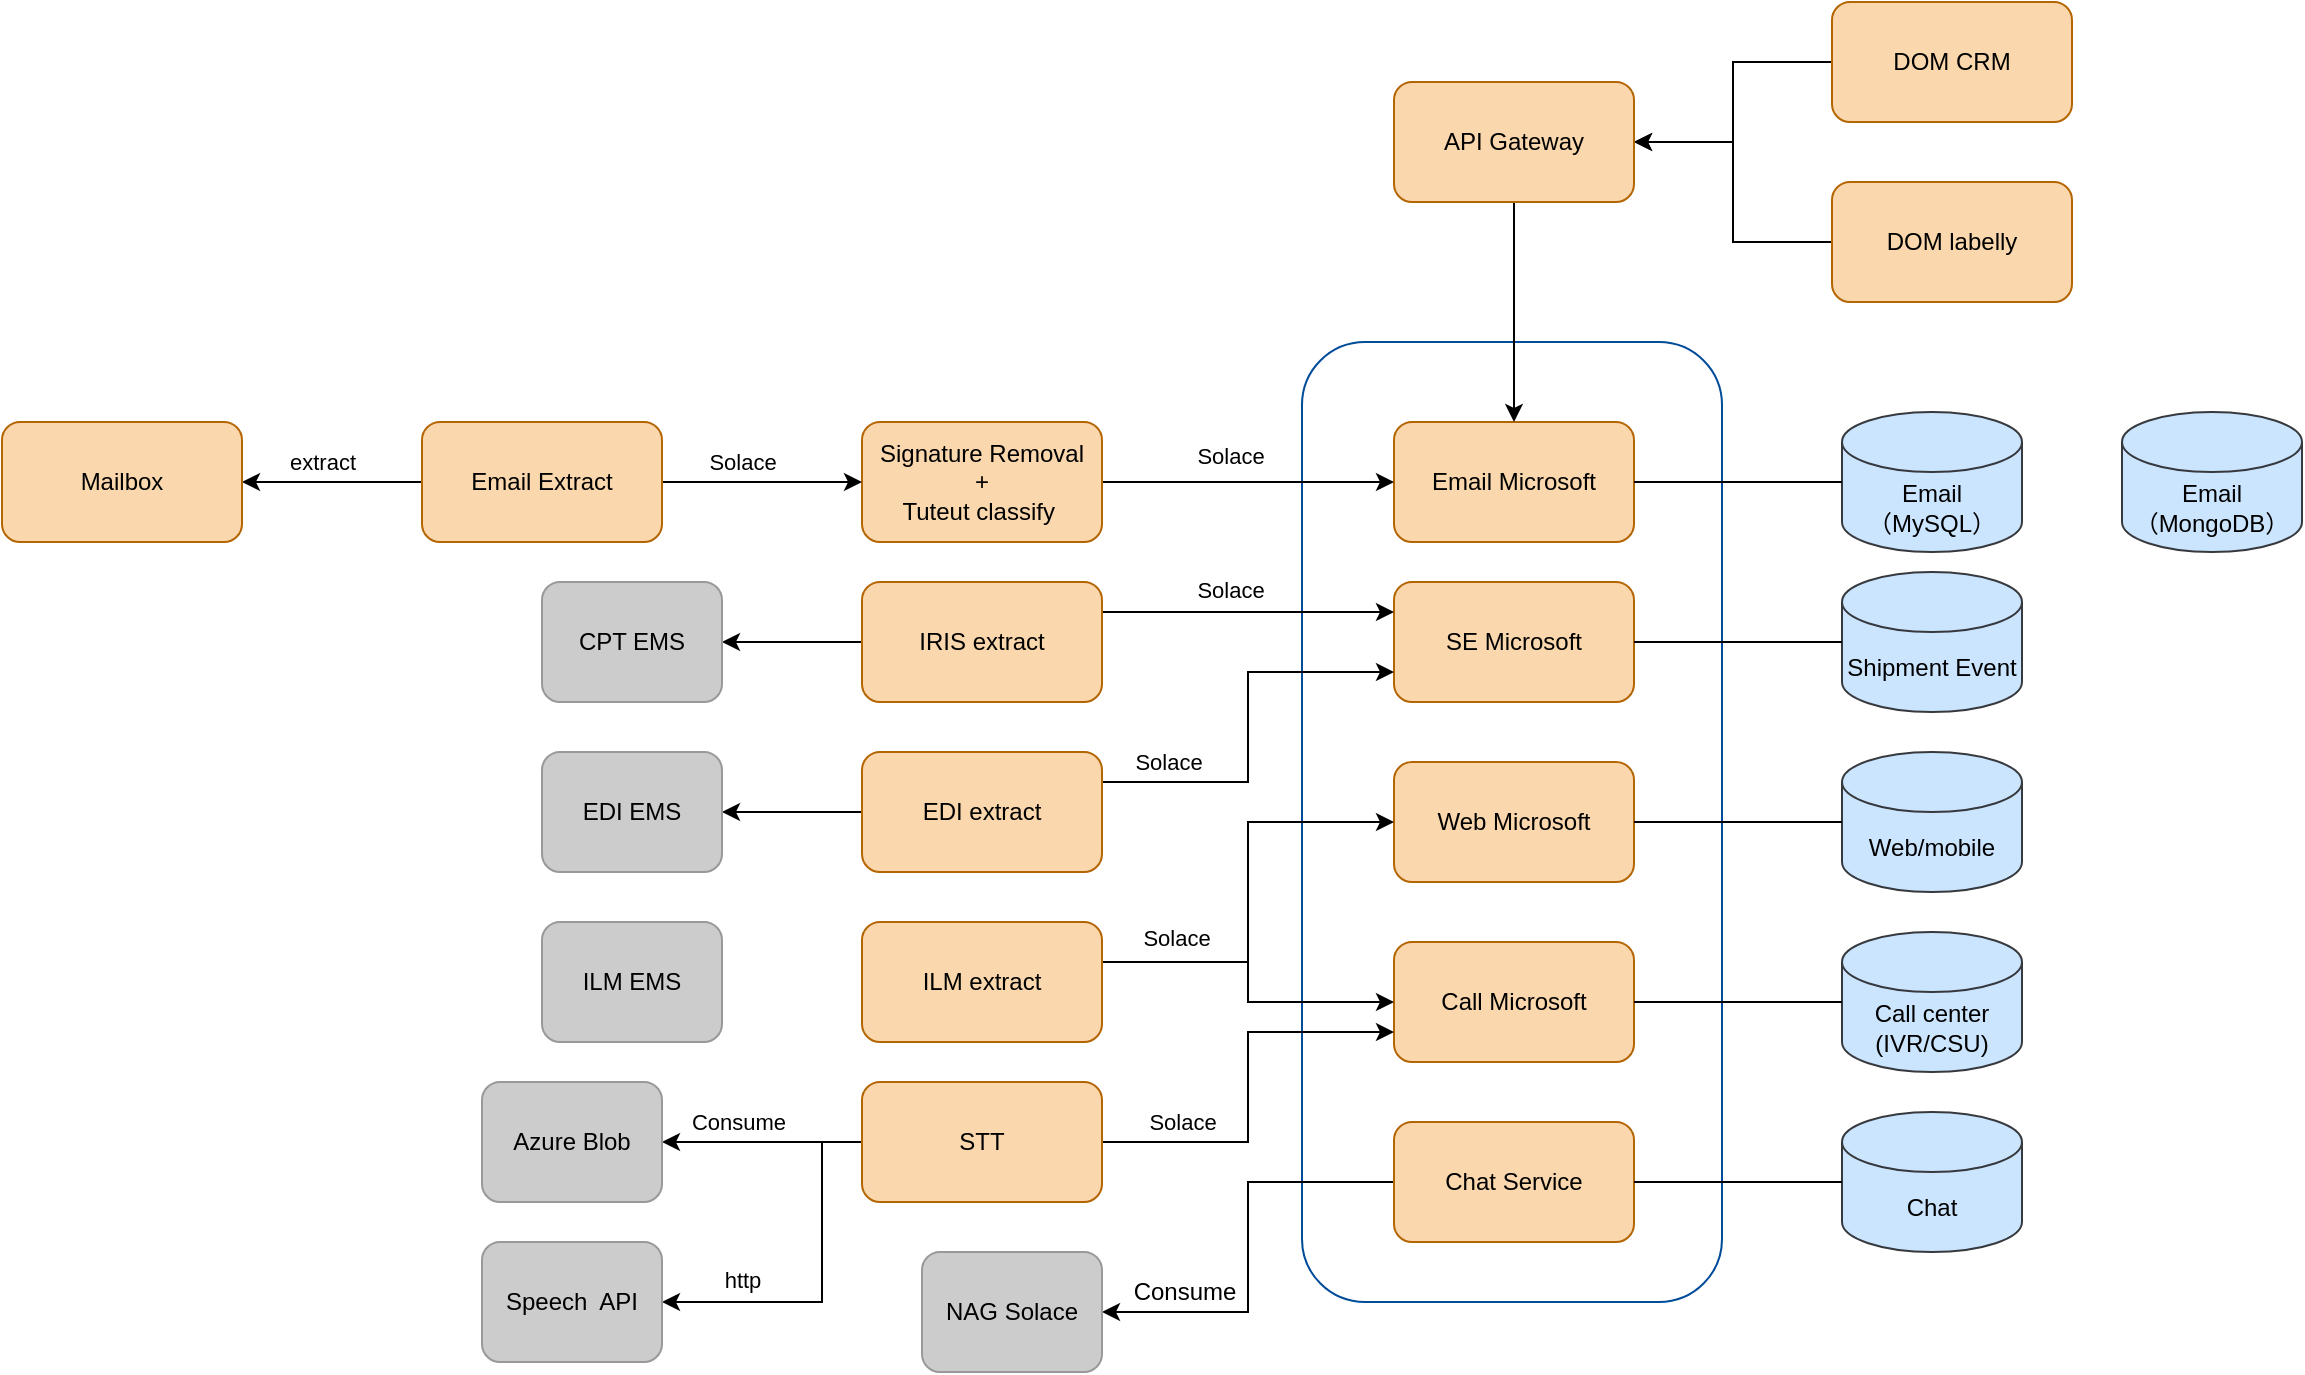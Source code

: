 <mxfile version="14.4.8" type="github">
  <diagram id="49KzD0q_o52CGu3O8EtS" name="Page-1">
    <mxGraphModel dx="2249" dy="1931" grid="1" gridSize="10" guides="1" tooltips="1" connect="1" arrows="1" fold="1" page="1" pageScale="1" pageWidth="827" pageHeight="1169" math="0" shadow="0">
      <root>
        <mxCell id="0" />
        <mxCell id="1" parent="0" />
        <mxCell id="RPP7evLBG8meGlh0PdTi-4" value="" style="rounded=1;whiteSpace=wrap;html=1;fillColor=none;strokeColor=#004C99;" vertex="1" parent="1">
          <mxGeometry x="450" y="130" width="210" height="480" as="geometry" />
        </mxCell>
        <mxCell id="RPP7evLBG8meGlh0PdTi-5" value="Email Microsoft" style="rounded=1;whiteSpace=wrap;html=1;strokeColor=#b46504;fillColor=#fad7ac;" vertex="1" parent="1">
          <mxGeometry x="496" y="170" width="120" height="60" as="geometry" />
        </mxCell>
        <mxCell id="RPP7evLBG8meGlh0PdTi-6" value="SE Microsoft" style="rounded=1;whiteSpace=wrap;html=1;strokeColor=#b46504;fillColor=#fad7ac;" vertex="1" parent="1">
          <mxGeometry x="496" y="250" width="120" height="60" as="geometry" />
        </mxCell>
        <mxCell id="RPP7evLBG8meGlh0PdTi-7" value="Web Microsoft" style="rounded=1;whiteSpace=wrap;html=1;strokeColor=#b46504;fillColor=#fad7ac;" vertex="1" parent="1">
          <mxGeometry x="496" y="340" width="120" height="60" as="geometry" />
        </mxCell>
        <mxCell id="RPP7evLBG8meGlh0PdTi-8" value="Call Microsoft" style="rounded=1;whiteSpace=wrap;html=1;strokeColor=#b46504;fillColor=#fad7ac;" vertex="1" parent="1">
          <mxGeometry x="496" y="430" width="120" height="60" as="geometry" />
        </mxCell>
        <mxCell id="RPP7evLBG8meGlh0PdTi-66" style="edgeStyle=orthogonalEdgeStyle;rounded=0;orthogonalLoop=1;jettySize=auto;html=1;entryX=1;entryY=0.5;entryDx=0;entryDy=0;" edge="1" parent="1" source="RPP7evLBG8meGlh0PdTi-9" target="RPP7evLBG8meGlh0PdTi-65">
          <mxGeometry relative="1" as="geometry" />
        </mxCell>
        <mxCell id="RPP7evLBG8meGlh0PdTi-9" value="Chat Service" style="rounded=1;whiteSpace=wrap;html=1;strokeColor=#b46504;fillColor=#fad7ac;" vertex="1" parent="1">
          <mxGeometry x="496" y="520" width="120" height="60" as="geometry" />
        </mxCell>
        <mxCell id="RPP7evLBG8meGlh0PdTi-10" value="Call center &lt;br&gt;(IVR/CSU)" style="shape=cylinder3;whiteSpace=wrap;html=1;boundedLbl=1;backgroundOutline=1;size=15;strokeColor=#36393d;fillColor=#cce5ff;" vertex="1" parent="1">
          <mxGeometry x="720" y="425" width="90" height="70" as="geometry" />
        </mxCell>
        <mxCell id="RPP7evLBG8meGlh0PdTi-12" value="Web/mobile" style="shape=cylinder3;whiteSpace=wrap;html=1;boundedLbl=1;backgroundOutline=1;size=15;strokeColor=#36393d;fillColor=#cce5ff;" vertex="1" parent="1">
          <mxGeometry x="720" y="335" width="90" height="70" as="geometry" />
        </mxCell>
        <mxCell id="RPP7evLBG8meGlh0PdTi-13" value="Email&lt;br&gt;（MySQL）" style="shape=cylinder3;whiteSpace=wrap;html=1;boundedLbl=1;backgroundOutline=1;size=15;strokeColor=#36393d;fillColor=#cce5ff;" vertex="1" parent="1">
          <mxGeometry x="720" y="165" width="90" height="70" as="geometry" />
        </mxCell>
        <mxCell id="RPP7evLBG8meGlh0PdTi-14" value="Shipment Event" style="shape=cylinder3;whiteSpace=wrap;html=1;boundedLbl=1;backgroundOutline=1;size=15;strokeColor=#36393d;fillColor=#cce5ff;" vertex="1" parent="1">
          <mxGeometry x="720" y="245" width="90" height="70" as="geometry" />
        </mxCell>
        <mxCell id="RPP7evLBG8meGlh0PdTi-15" value="Email&lt;br&gt;（MongoDB）" style="shape=cylinder3;whiteSpace=wrap;html=1;boundedLbl=1;backgroundOutline=1;size=15;strokeColor=#36393d;fillColor=#cce5ff;" vertex="1" parent="1">
          <mxGeometry x="860" y="165" width="90" height="70" as="geometry" />
        </mxCell>
        <mxCell id="RPP7evLBG8meGlh0PdTi-16" value="Chat" style="shape=cylinder3;whiteSpace=wrap;html=1;boundedLbl=1;backgroundOutline=1;size=15;strokeColor=#36393d;fillColor=#cce5ff;" vertex="1" parent="1">
          <mxGeometry x="720" y="515" width="90" height="70" as="geometry" />
        </mxCell>
        <mxCell id="RPP7evLBG8meGlh0PdTi-24" style="edgeStyle=orthogonalEdgeStyle;rounded=0;orthogonalLoop=1;jettySize=auto;html=1;entryX=0;entryY=0.5;entryDx=0;entryDy=0;" edge="1" parent="1" source="RPP7evLBG8meGlh0PdTi-17" target="RPP7evLBG8meGlh0PdTi-5">
          <mxGeometry relative="1" as="geometry" />
        </mxCell>
        <mxCell id="RPP7evLBG8meGlh0PdTi-25" value="Solace" style="edgeLabel;html=1;align=center;verticalAlign=middle;resizable=0;points=[];" vertex="1" connectable="0" parent="RPP7evLBG8meGlh0PdTi-24">
          <mxGeometry x="-0.137" y="-1" relative="1" as="geometry">
            <mxPoint x="1" y="-14" as="offset" />
          </mxGeometry>
        </mxCell>
        <mxCell id="RPP7evLBG8meGlh0PdTi-17" value="Signature Removal&lt;br&gt;+&lt;br&gt;Tuteut classify&amp;nbsp;" style="rounded=1;whiteSpace=wrap;html=1;strokeColor=#b46504;fillColor=#fad7ac;" vertex="1" parent="1">
          <mxGeometry x="230" y="170" width="120" height="60" as="geometry" />
        </mxCell>
        <mxCell id="RPP7evLBG8meGlh0PdTi-39" style="edgeStyle=orthogonalEdgeStyle;rounded=0;orthogonalLoop=1;jettySize=auto;html=1;entryX=0;entryY=0.5;entryDx=0;entryDy=0;" edge="1" parent="1" source="RPP7evLBG8meGlh0PdTi-18" target="RPP7evLBG8meGlh0PdTi-17">
          <mxGeometry relative="1" as="geometry" />
        </mxCell>
        <mxCell id="RPP7evLBG8meGlh0PdTi-42" value="Solace" style="edgeLabel;html=1;align=center;verticalAlign=middle;resizable=0;points=[];" vertex="1" connectable="0" parent="RPP7evLBG8meGlh0PdTi-39">
          <mxGeometry x="-0.2" y="-2" relative="1" as="geometry">
            <mxPoint y="-12" as="offset" />
          </mxGeometry>
        </mxCell>
        <mxCell id="RPP7evLBG8meGlh0PdTi-40" style="edgeStyle=orthogonalEdgeStyle;rounded=0;orthogonalLoop=1;jettySize=auto;html=1;entryX=1;entryY=0.5;entryDx=0;entryDy=0;" edge="1" parent="1" source="RPP7evLBG8meGlh0PdTi-18" target="RPP7evLBG8meGlh0PdTi-19">
          <mxGeometry relative="1" as="geometry" />
        </mxCell>
        <mxCell id="RPP7evLBG8meGlh0PdTi-41" value="extract" style="edgeLabel;html=1;align=center;verticalAlign=middle;resizable=0;points=[];" vertex="1" connectable="0" parent="RPP7evLBG8meGlh0PdTi-40">
          <mxGeometry x="0.244" y="-3" relative="1" as="geometry">
            <mxPoint x="6" y="-7" as="offset" />
          </mxGeometry>
        </mxCell>
        <mxCell id="RPP7evLBG8meGlh0PdTi-18" value="Email Extract" style="rounded=1;whiteSpace=wrap;html=1;strokeColor=#b46504;fillColor=#fad7ac;" vertex="1" parent="1">
          <mxGeometry x="10" y="170" width="120" height="60" as="geometry" />
        </mxCell>
        <mxCell id="RPP7evLBG8meGlh0PdTi-19" value="Mailbox" style="rounded=1;whiteSpace=wrap;html=1;strokeColor=#b46504;fillColor=#fad7ac;" vertex="1" parent="1">
          <mxGeometry x="-200" y="170" width="120" height="60" as="geometry" />
        </mxCell>
        <mxCell id="RPP7evLBG8meGlh0PdTi-26" style="edgeStyle=orthogonalEdgeStyle;rounded=0;orthogonalLoop=1;jettySize=auto;html=1;entryX=0;entryY=0.25;entryDx=0;entryDy=0;" edge="1" parent="1" source="RPP7evLBG8meGlh0PdTi-20" target="RPP7evLBG8meGlh0PdTi-6">
          <mxGeometry relative="1" as="geometry">
            <Array as="points">
              <mxPoint x="390" y="265" />
              <mxPoint x="390" y="265" />
            </Array>
          </mxGeometry>
        </mxCell>
        <mxCell id="RPP7evLBG8meGlh0PdTi-43" value="Solace" style="edgeLabel;html=1;align=center;verticalAlign=middle;resizable=0;points=[];" vertex="1" connectable="0" parent="RPP7evLBG8meGlh0PdTi-26">
          <mxGeometry x="-0.151" y="-1" relative="1" as="geometry">
            <mxPoint x="2" y="-12" as="offset" />
          </mxGeometry>
        </mxCell>
        <mxCell id="RPP7evLBG8meGlh0PdTi-57" style="edgeStyle=orthogonalEdgeStyle;rounded=0;orthogonalLoop=1;jettySize=auto;html=1;entryX=1;entryY=0.5;entryDx=0;entryDy=0;" edge="1" parent="1" source="RPP7evLBG8meGlh0PdTi-20" target="RPP7evLBG8meGlh0PdTi-56">
          <mxGeometry relative="1" as="geometry" />
        </mxCell>
        <mxCell id="RPP7evLBG8meGlh0PdTi-20" value="IRIS extract" style="rounded=1;whiteSpace=wrap;html=1;strokeColor=#b46504;fillColor=#fad7ac;" vertex="1" parent="1">
          <mxGeometry x="230" y="250" width="120" height="60" as="geometry" />
        </mxCell>
        <mxCell id="RPP7evLBG8meGlh0PdTi-27" style="edgeStyle=orthogonalEdgeStyle;rounded=0;orthogonalLoop=1;jettySize=auto;html=1;entryX=0;entryY=0.75;entryDx=0;entryDy=0;" edge="1" parent="1" source="RPP7evLBG8meGlh0PdTi-21" target="RPP7evLBG8meGlh0PdTi-6">
          <mxGeometry relative="1" as="geometry">
            <Array as="points">
              <mxPoint x="423" y="350" />
              <mxPoint x="423" y="295" />
            </Array>
          </mxGeometry>
        </mxCell>
        <mxCell id="RPP7evLBG8meGlh0PdTi-44" value="Solace" style="edgeLabel;html=1;align=center;verticalAlign=middle;resizable=0;points=[];" vertex="1" connectable="0" parent="RPP7evLBG8meGlh0PdTi-27">
          <mxGeometry x="-0.811" y="-2" relative="1" as="geometry">
            <mxPoint x="14" y="-12" as="offset" />
          </mxGeometry>
        </mxCell>
        <mxCell id="RPP7evLBG8meGlh0PdTi-64" style="edgeStyle=orthogonalEdgeStyle;rounded=0;orthogonalLoop=1;jettySize=auto;html=1;entryX=1;entryY=0.5;entryDx=0;entryDy=0;" edge="1" parent="1" source="RPP7evLBG8meGlh0PdTi-21" target="RPP7evLBG8meGlh0PdTi-60">
          <mxGeometry relative="1" as="geometry" />
        </mxCell>
        <mxCell id="RPP7evLBG8meGlh0PdTi-21" value="EDI extract" style="rounded=1;whiteSpace=wrap;html=1;strokeColor=#b46504;fillColor=#fad7ac;" vertex="1" parent="1">
          <mxGeometry x="230" y="335" width="120" height="60" as="geometry" />
        </mxCell>
        <mxCell id="RPP7evLBG8meGlh0PdTi-29" style="edgeStyle=orthogonalEdgeStyle;rounded=0;orthogonalLoop=1;jettySize=auto;html=1;entryX=0;entryY=0.5;entryDx=0;entryDy=0;" edge="1" parent="1" source="RPP7evLBG8meGlh0PdTi-22" target="RPP7evLBG8meGlh0PdTi-7">
          <mxGeometry relative="1" as="geometry">
            <Array as="points">
              <mxPoint x="423" y="440" />
              <mxPoint x="423" y="370" />
            </Array>
          </mxGeometry>
        </mxCell>
        <mxCell id="RPP7evLBG8meGlh0PdTi-30" style="edgeStyle=orthogonalEdgeStyle;rounded=0;orthogonalLoop=1;jettySize=auto;html=1;" edge="1" parent="1" source="RPP7evLBG8meGlh0PdTi-22" target="RPP7evLBG8meGlh0PdTi-8">
          <mxGeometry relative="1" as="geometry">
            <Array as="points">
              <mxPoint x="423" y="440" />
              <mxPoint x="423" y="460" />
            </Array>
          </mxGeometry>
        </mxCell>
        <mxCell id="RPP7evLBG8meGlh0PdTi-45" value="Solace" style="edgeLabel;html=1;align=center;verticalAlign=middle;resizable=0;points=[];" vertex="1" connectable="0" parent="RPP7evLBG8meGlh0PdTi-30">
          <mxGeometry x="-0.593" y="1" relative="1" as="geometry">
            <mxPoint x="3" y="-11" as="offset" />
          </mxGeometry>
        </mxCell>
        <mxCell id="RPP7evLBG8meGlh0PdTi-22" value="ILM extract" style="rounded=1;whiteSpace=wrap;html=1;strokeColor=#b46504;fillColor=#fad7ac;" vertex="1" parent="1">
          <mxGeometry x="230" y="420" width="120" height="60" as="geometry" />
        </mxCell>
        <mxCell id="RPP7evLBG8meGlh0PdTi-32" style="edgeStyle=orthogonalEdgeStyle;rounded=0;orthogonalLoop=1;jettySize=auto;html=1;entryX=0;entryY=0.75;entryDx=0;entryDy=0;exitX=1;exitY=0.5;exitDx=0;exitDy=0;" edge="1" parent="1" source="RPP7evLBG8meGlh0PdTi-28" target="RPP7evLBG8meGlh0PdTi-8">
          <mxGeometry relative="1" as="geometry">
            <Array as="points">
              <mxPoint x="423" y="530" />
              <mxPoint x="423" y="475" />
            </Array>
          </mxGeometry>
        </mxCell>
        <mxCell id="RPP7evLBG8meGlh0PdTi-46" value="Solace" style="edgeLabel;html=1;align=center;verticalAlign=middle;resizable=0;points=[];" vertex="1" connectable="0" parent="RPP7evLBG8meGlh0PdTi-32">
          <mxGeometry x="-0.202" y="-1" relative="1" as="geometry">
            <mxPoint x="-34" y="-3" as="offset" />
          </mxGeometry>
        </mxCell>
        <mxCell id="RPP7evLBG8meGlh0PdTi-68" style="edgeStyle=orthogonalEdgeStyle;rounded=0;orthogonalLoop=1;jettySize=auto;html=1;entryX=1;entryY=0.5;entryDx=0;entryDy=0;" edge="1" parent="1" source="RPP7evLBG8meGlh0PdTi-28" target="RPP7evLBG8meGlh0PdTi-62">
          <mxGeometry relative="1" as="geometry" />
        </mxCell>
        <mxCell id="RPP7evLBG8meGlh0PdTi-70" value="Consume" style="edgeLabel;html=1;align=center;verticalAlign=middle;resizable=0;points=[];" vertex="1" connectable="0" parent="RPP7evLBG8meGlh0PdTi-68">
          <mxGeometry x="0.24" y="-1" relative="1" as="geometry">
            <mxPoint y="-9" as="offset" />
          </mxGeometry>
        </mxCell>
        <mxCell id="RPP7evLBG8meGlh0PdTi-69" style="edgeStyle=orthogonalEdgeStyle;rounded=0;orthogonalLoop=1;jettySize=auto;html=1;entryX=1;entryY=0.5;entryDx=0;entryDy=0;" edge="1" parent="1" source="RPP7evLBG8meGlh0PdTi-28" target="RPP7evLBG8meGlh0PdTi-63">
          <mxGeometry relative="1" as="geometry">
            <Array as="points">
              <mxPoint x="210" y="530" />
              <mxPoint x="210" y="610" />
            </Array>
          </mxGeometry>
        </mxCell>
        <mxCell id="RPP7evLBG8meGlh0PdTi-71" value="http" style="edgeLabel;html=1;align=center;verticalAlign=middle;resizable=0;points=[];" vertex="1" connectable="0" parent="RPP7evLBG8meGlh0PdTi-69">
          <mxGeometry x="0.256" relative="1" as="geometry">
            <mxPoint x="-27" y="-11" as="offset" />
          </mxGeometry>
        </mxCell>
        <mxCell id="RPP7evLBG8meGlh0PdTi-28" value="STT" style="rounded=1;whiteSpace=wrap;html=1;strokeColor=#b46504;fillColor=#fad7ac;" vertex="1" parent="1">
          <mxGeometry x="230" y="500" width="120" height="60" as="geometry" />
        </mxCell>
        <mxCell id="RPP7evLBG8meGlh0PdTi-37" style="edgeStyle=orthogonalEdgeStyle;rounded=0;orthogonalLoop=1;jettySize=auto;html=1;entryX=1;entryY=0.5;entryDx=0;entryDy=0;" edge="1" parent="1" source="RPP7evLBG8meGlh0PdTi-33" target="RPP7evLBG8meGlh0PdTi-35">
          <mxGeometry relative="1" as="geometry" />
        </mxCell>
        <mxCell id="RPP7evLBG8meGlh0PdTi-33" value="DOM CRM" style="rounded=1;whiteSpace=wrap;html=1;strokeColor=#b46504;fillColor=#fad7ac;" vertex="1" parent="1">
          <mxGeometry x="715" y="-40" width="120" height="60" as="geometry" />
        </mxCell>
        <mxCell id="RPP7evLBG8meGlh0PdTi-38" style="edgeStyle=orthogonalEdgeStyle;rounded=0;orthogonalLoop=1;jettySize=auto;html=1;entryX=1;entryY=0.5;entryDx=0;entryDy=0;" edge="1" parent="1" source="RPP7evLBG8meGlh0PdTi-34" target="RPP7evLBG8meGlh0PdTi-35">
          <mxGeometry relative="1" as="geometry" />
        </mxCell>
        <mxCell id="RPP7evLBG8meGlh0PdTi-34" value="DOM labelly" style="rounded=1;whiteSpace=wrap;html=1;strokeColor=#b46504;fillColor=#fad7ac;" vertex="1" parent="1">
          <mxGeometry x="715" y="50" width="120" height="60" as="geometry" />
        </mxCell>
        <mxCell id="RPP7evLBG8meGlh0PdTi-36" style="edgeStyle=orthogonalEdgeStyle;rounded=0;orthogonalLoop=1;jettySize=auto;html=1;" edge="1" parent="1" source="RPP7evLBG8meGlh0PdTi-35" target="RPP7evLBG8meGlh0PdTi-5">
          <mxGeometry relative="1" as="geometry" />
        </mxCell>
        <mxCell id="RPP7evLBG8meGlh0PdTi-35" value="API Gateway" style="rounded=1;whiteSpace=wrap;html=1;strokeColor=#b46504;fillColor=#fad7ac;" vertex="1" parent="1">
          <mxGeometry x="496" width="120" height="60" as="geometry" />
        </mxCell>
        <mxCell id="RPP7evLBG8meGlh0PdTi-47" value="" style="endArrow=none;html=1;entryX=0;entryY=0.5;entryDx=0;entryDy=0;entryPerimeter=0;" edge="1" parent="1" target="RPP7evLBG8meGlh0PdTi-13">
          <mxGeometry width="50" height="50" relative="1" as="geometry">
            <mxPoint x="616" y="200" as="sourcePoint" />
            <mxPoint x="666" y="150" as="targetPoint" />
          </mxGeometry>
        </mxCell>
        <mxCell id="RPP7evLBG8meGlh0PdTi-50" value="" style="endArrow=none;html=1;entryX=0;entryY=0.5;entryDx=0;entryDy=0;entryPerimeter=0;" edge="1" parent="1" target="RPP7evLBG8meGlh0PdTi-14">
          <mxGeometry width="50" height="50" relative="1" as="geometry">
            <mxPoint x="616" y="280" as="sourcePoint" />
            <mxPoint x="666" y="230" as="targetPoint" />
          </mxGeometry>
        </mxCell>
        <mxCell id="RPP7evLBG8meGlh0PdTi-51" value="" style="endArrow=none;html=1;entryX=0;entryY=0.5;entryDx=0;entryDy=0;entryPerimeter=0;" edge="1" parent="1" target="RPP7evLBG8meGlh0PdTi-12">
          <mxGeometry width="50" height="50" relative="1" as="geometry">
            <mxPoint x="616" y="370" as="sourcePoint" />
            <mxPoint x="666" y="320" as="targetPoint" />
          </mxGeometry>
        </mxCell>
        <mxCell id="RPP7evLBG8meGlh0PdTi-52" value="" style="endArrow=none;html=1;entryX=0;entryY=0.5;entryDx=0;entryDy=0;entryPerimeter=0;" edge="1" parent="1" target="RPP7evLBG8meGlh0PdTi-10">
          <mxGeometry width="50" height="50" relative="1" as="geometry">
            <mxPoint x="616" y="460" as="sourcePoint" />
            <mxPoint x="720" y="470" as="targetPoint" />
          </mxGeometry>
        </mxCell>
        <mxCell id="RPP7evLBG8meGlh0PdTi-53" value="" style="endArrow=none;html=1;entryX=0;entryY=0.5;entryDx=0;entryDy=0;entryPerimeter=0;" edge="1" parent="1" target="RPP7evLBG8meGlh0PdTi-16">
          <mxGeometry width="50" height="50" relative="1" as="geometry">
            <mxPoint x="616" y="550" as="sourcePoint" />
            <mxPoint x="720" y="560" as="targetPoint" />
          </mxGeometry>
        </mxCell>
        <mxCell id="RPP7evLBG8meGlh0PdTi-56" value="CPT EMS" style="rounded=1;whiteSpace=wrap;html=1;strokeColor=#999999;fillColor=#CCCCCC;" vertex="1" parent="1">
          <mxGeometry x="70" y="250" width="90" height="60" as="geometry" />
        </mxCell>
        <mxCell id="RPP7evLBG8meGlh0PdTi-60" value="EDI EMS" style="rounded=1;whiteSpace=wrap;html=1;strokeColor=#999999;fillColor=#CCCCCC;" vertex="1" parent="1">
          <mxGeometry x="70" y="335" width="90" height="60" as="geometry" />
        </mxCell>
        <mxCell id="RPP7evLBG8meGlh0PdTi-61" value="ILM EMS" style="rounded=1;whiteSpace=wrap;html=1;strokeColor=#999999;fillColor=#CCCCCC;" vertex="1" parent="1">
          <mxGeometry x="70" y="420" width="90" height="60" as="geometry" />
        </mxCell>
        <mxCell id="RPP7evLBG8meGlh0PdTi-62" value="Azure Blob" style="rounded=1;whiteSpace=wrap;html=1;strokeColor=#999999;fillColor=#CCCCCC;" vertex="1" parent="1">
          <mxGeometry x="40" y="500" width="90" height="60" as="geometry" />
        </mxCell>
        <mxCell id="RPP7evLBG8meGlh0PdTi-63" value="Speech&amp;nbsp; API" style="rounded=1;whiteSpace=wrap;html=1;strokeColor=#999999;fillColor=#CCCCCC;" vertex="1" parent="1">
          <mxGeometry x="40" y="580" width="90" height="60" as="geometry" />
        </mxCell>
        <mxCell id="RPP7evLBG8meGlh0PdTi-65" value="NAG Solace" style="rounded=1;whiteSpace=wrap;html=1;strokeColor=#999999;fillColor=#CCCCCC;" vertex="1" parent="1">
          <mxGeometry x="260" y="585" width="90" height="60" as="geometry" />
        </mxCell>
        <mxCell id="RPP7evLBG8meGlh0PdTi-67" value="Consume" style="text;html=1;align=center;verticalAlign=middle;resizable=0;points=[];autosize=1;" vertex="1" parent="1">
          <mxGeometry x="356" y="595" width="70" height="20" as="geometry" />
        </mxCell>
      </root>
    </mxGraphModel>
  </diagram>
</mxfile>
